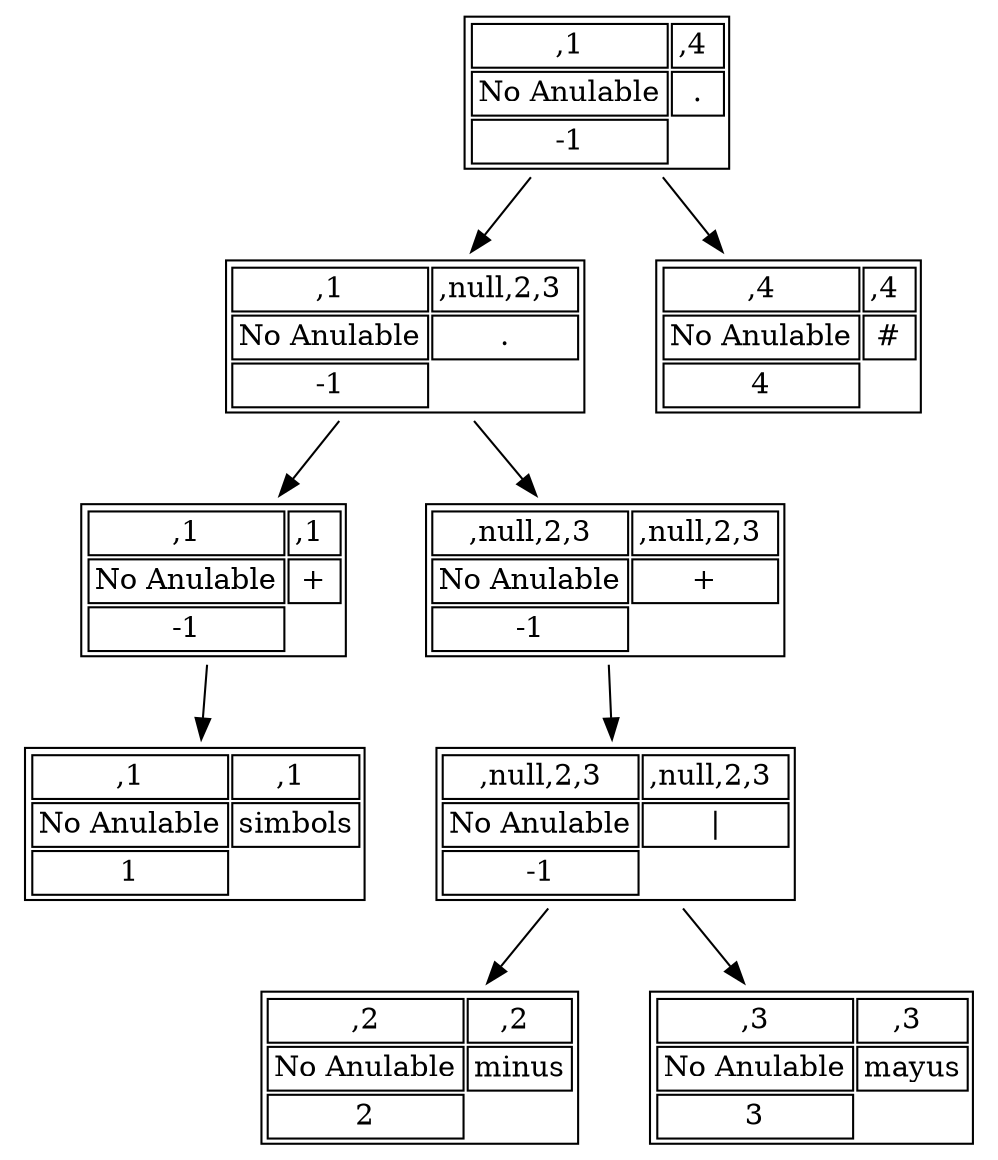Digraph erAzar{

node0[shape ="none" label=< 
<TABLE ALIGN="LEFT"> 
<TR> 
<TD >,1</TD> 
<TD >,4 </TD> 
</TR> 
<TR> 
<TD >No Anulable</TD> 
<TD>.</TD> 
</TR> 
<TR> 
<TD >-1</TD> 
</TR>
</TABLE> 
>, ];node0 -> node00
node00[shape ="none" label=< 
<TABLE ALIGN="LEFT"> 
<TR> 
<TD >,1</TD> 
<TD >,null,2,3 </TD> 
</TR> 
<TR> 
<TD >No Anulable</TD> 
<TD>.</TD> 
</TR> 
<TR> 
<TD >-1</TD> 
</TR>
</TABLE> 
>, ];node00 -> node000
node000[shape ="none" label=< 
<TABLE ALIGN="LEFT"> 
<TR> 
<TD >,1</TD> 
<TD >,1 </TD> 
</TR> 
<TR> 
<TD >No Anulable</TD> 
<TD>+</TD> 
</TR> 
<TR> 
<TD >-1</TD> 
</TR>
</TABLE> 
>, ];node000 -> node0000
node0000[shape ="none" label=< 
<TABLE ALIGN="LEFT"> 
<TR> 
<TD >,1</TD> 
<TD >,1 </TD> 
</TR> 
<TR> 
<TD >No Anulable</TD> 
<TD>simbols</TD> 
</TR> 
<TR> 
<TD >1</TD> 
</TR>
</TABLE> 
>, ];node00 -> node001
node001[shape ="none" label=< 
<TABLE ALIGN="LEFT"> 
<TR> 
<TD >,null,2,3</TD> 
<TD >,null,2,3 </TD> 
</TR> 
<TR> 
<TD >No Anulable</TD> 
<TD>+</TD> 
</TR> 
<TR> 
<TD >-1</TD> 
</TR>
</TABLE> 
>, ];node001 -> node0010
node0010[shape ="none" label=< 
<TABLE ALIGN="LEFT"> 
<TR> 
<TD >,null,2,3</TD> 
<TD >,null,2,3 </TD> 
</TR> 
<TR> 
<TD >No Anulable</TD> 
<TD>|</TD> 
</TR> 
<TR> 
<TD >-1</TD> 
</TR>
</TABLE> 
>, ];node0010 -> node00100
node00100[shape ="none" label=< 
<TABLE ALIGN="LEFT"> 
<TR> 
<TD >,2</TD> 
<TD >,2 </TD> 
</TR> 
<TR> 
<TD >No Anulable</TD> 
<TD>minus</TD> 
</TR> 
<TR> 
<TD >2</TD> 
</TR>
</TABLE> 
>, ];node0010 -> node00101
node00101[shape ="none" label=< 
<TABLE ALIGN="LEFT"> 
<TR> 
<TD >,3</TD> 
<TD >,3 </TD> 
</TR> 
<TR> 
<TD >No Anulable</TD> 
<TD>mayus</TD> 
</TR> 
<TR> 
<TD >3</TD> 
</TR>
</TABLE> 
>, ];node0 -> node01
node01[shape ="none" label=< 
<TABLE ALIGN="LEFT"> 
<TR> 
<TD >,4</TD> 
<TD >,4 </TD> 
</TR> 
<TR> 
<TD >No Anulable</TD> 
<TD>#</TD> 
</TR> 
<TR> 
<TD >4</TD> 
</TR>
</TABLE> 
>, ];

}
